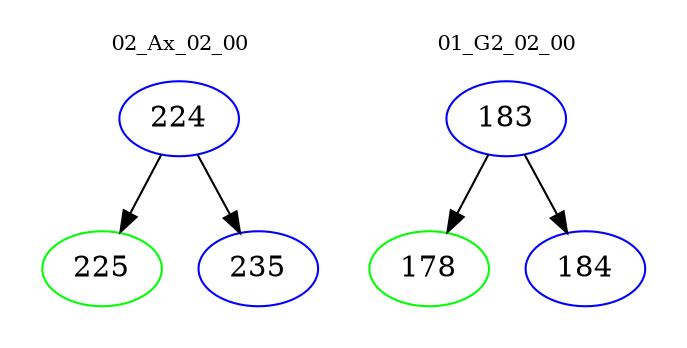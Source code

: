 digraph{
subgraph cluster_0 {
color = white
label = "02_Ax_02_00";
fontsize=10;
T0_224 [label="224", color="blue"]
T0_224 -> T0_225 [color="black"]
T0_225 [label="225", color="green"]
T0_224 -> T0_235 [color="black"]
T0_235 [label="235", color="blue"]
}
subgraph cluster_1 {
color = white
label = "01_G2_02_00";
fontsize=10;
T1_183 [label="183", color="blue"]
T1_183 -> T1_178 [color="black"]
T1_178 [label="178", color="green"]
T1_183 -> T1_184 [color="black"]
T1_184 [label="184", color="blue"]
}
}
